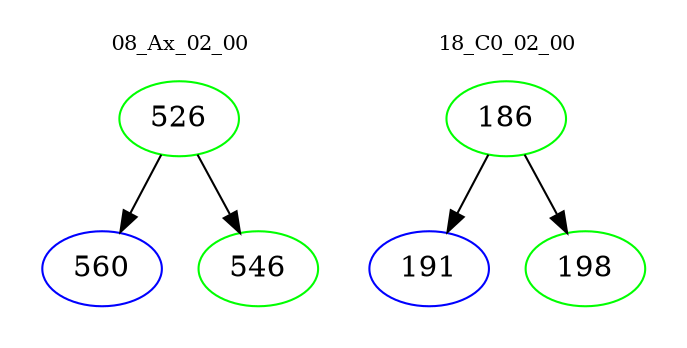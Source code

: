 digraph{
subgraph cluster_0 {
color = white
label = "08_Ax_02_00";
fontsize=10;
T0_526 [label="526", color="green"]
T0_526 -> T0_560 [color="black"]
T0_560 [label="560", color="blue"]
T0_526 -> T0_546 [color="black"]
T0_546 [label="546", color="green"]
}
subgraph cluster_1 {
color = white
label = "18_C0_02_00";
fontsize=10;
T1_186 [label="186", color="green"]
T1_186 -> T1_191 [color="black"]
T1_191 [label="191", color="blue"]
T1_186 -> T1_198 [color="black"]
T1_198 [label="198", color="green"]
}
}
